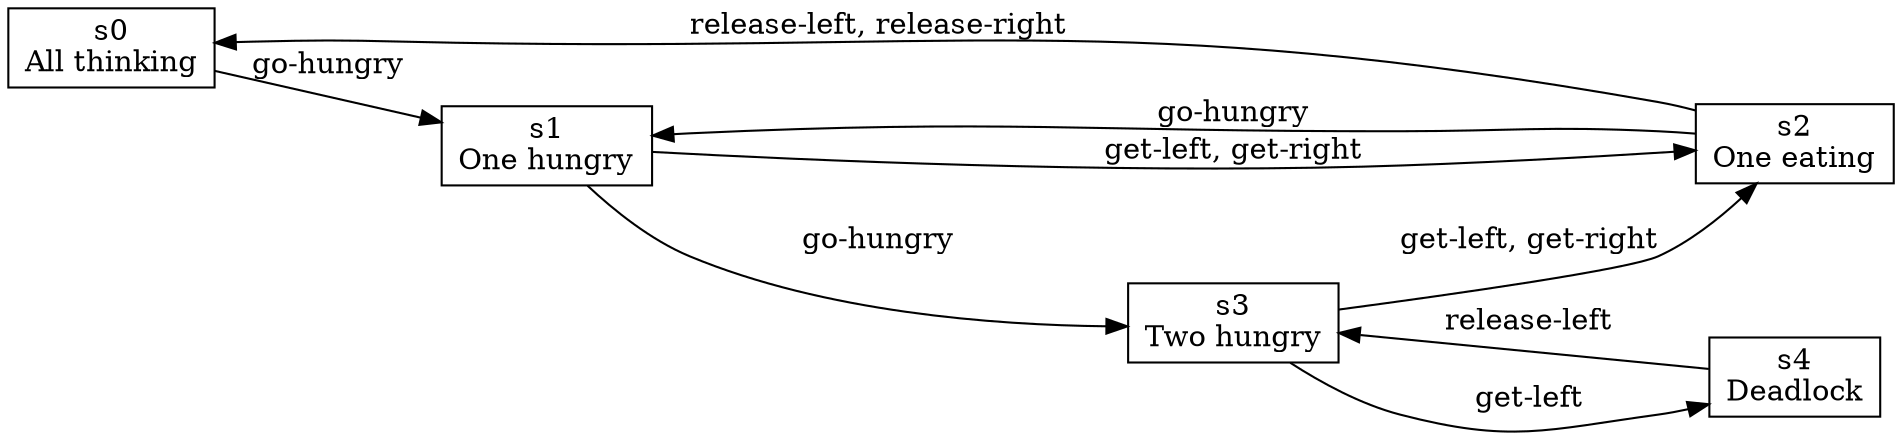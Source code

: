 digraph G {
  rankdir=LR;
  node [shape=box];
  
  // States
  s0 [label="s0\nAll thinking"];
  s1 [label="s1\nOne hungry"];
  s2 [label="s2\nOne eating"];
  s3 [label="s3\nTwo hungry"];
  s4 [label="s4\nDeadlock"];
  
  // Transitions
  s0 -> s1 [label="go-hungry"];
  s1 -> s2 [label="get-left, get-right"];
  s2 -> s0 [label="release-left, release-right"];
  s1 -> s3 [label="go-hungry"];
  s3 -> s4 [label="get-left"];
  s4 -> s3 [label="release-left"];
  
  // Additional transitions for larger systems
  s2 -> s1 [label="go-hungry"];
  s3 -> s2 [label="get-left, get-right"];
}